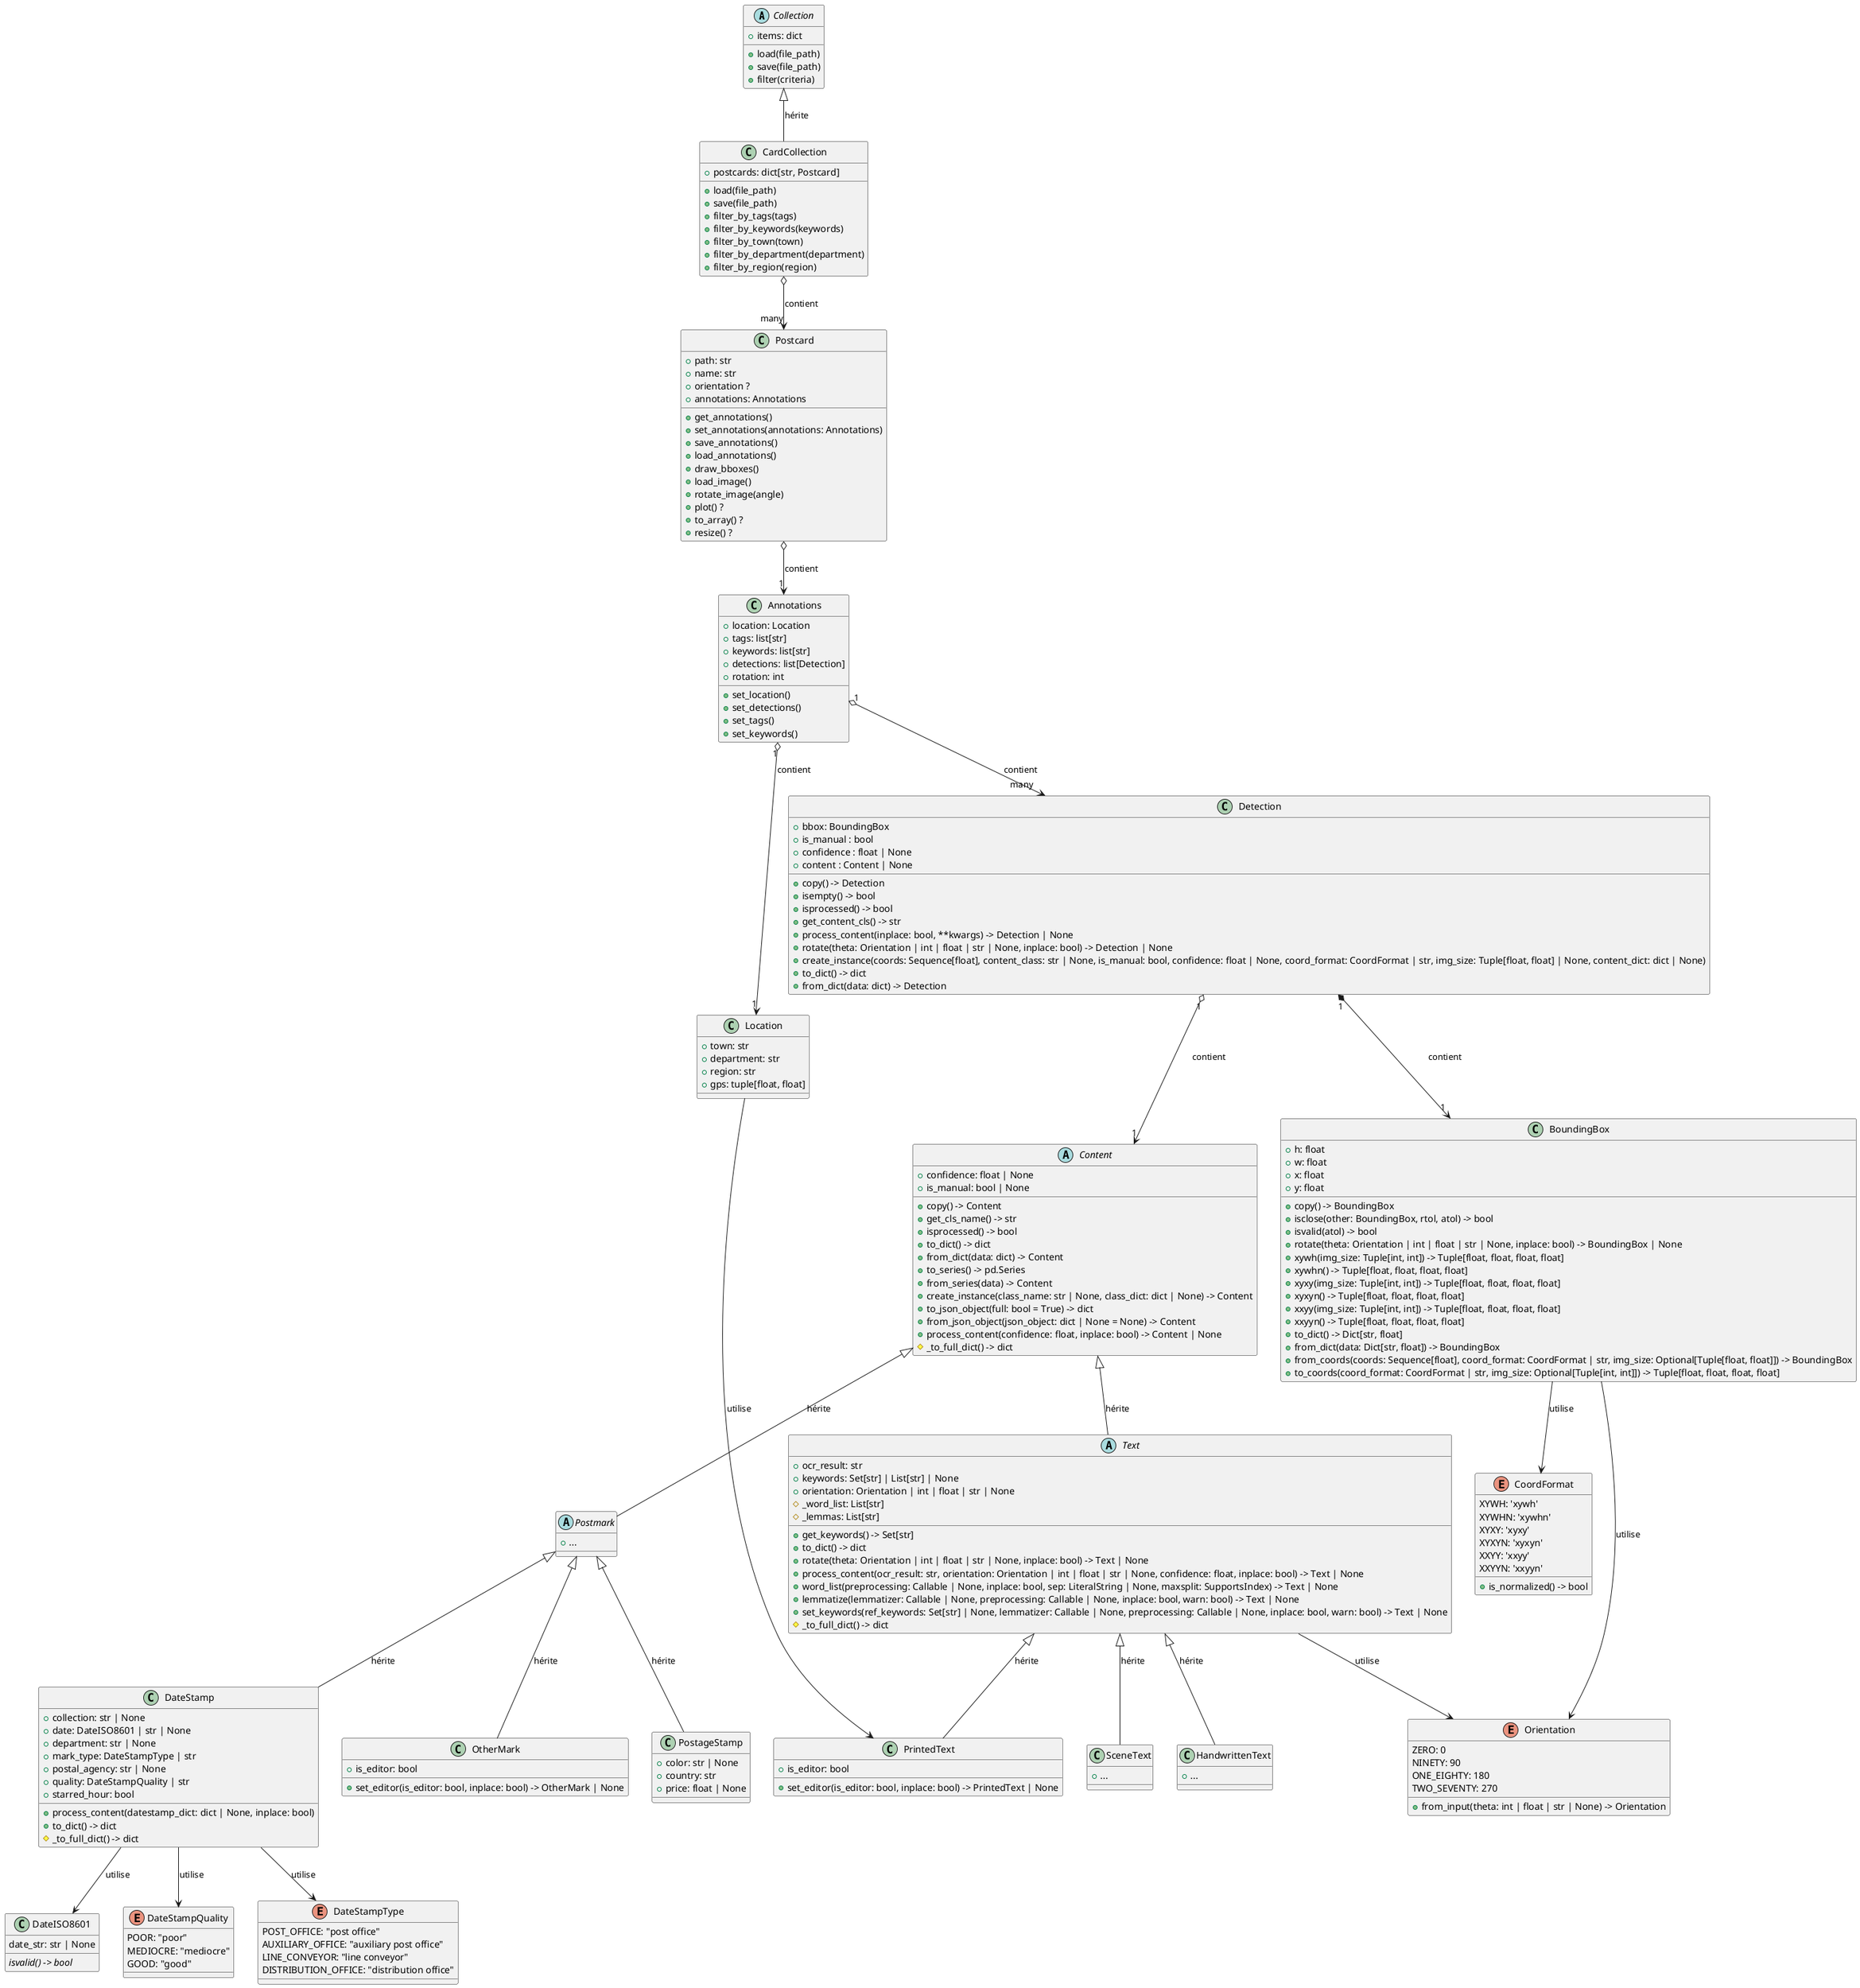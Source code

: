 @startuml classes
set namespaceSeparator none

' collection.py

abstract class Collection {
  + items: dict
  + load(file_path)
  + save(file_path)
  + filter(criteria)
}

class CardCollection {
  + postcards: dict[str, Postcard]
  + load(file_path)
  + save(file_path)
  + filter_by_tags(tags)
  + filter_by_keywords(keywords)
  + filter_by_town(town)
  + filter_by_department(department)
  + filter_by_region(region)
}

' postcard.py

class Postcard {
  + path: str
  + name: str
  + orientation ?
  + annotations: Annotations
  + get_annotations()
  + set_annotations(annotations: Annotations)
  + save_annotations()
  + load_annotations()
  + draw_bboxes()
  + load_image()
  + rotate_image(angle)
  + plot() ?
  + to_array() ?
  + resize() ?
}

class Annotations {
  + location: Location
  + tags: list[str]
  + keywords: list[str]
  + detections: list[Detection]
  + rotation: int
'  + to_tensor()
'  + to_yolo_format()
'  + to_cvat_format()
  + set_location()
  + set_detections()
  + set_tags()
  + set_keywords()
}

class Location {
  + town: str
  + department: str
  + region: str
  + gps: tuple[float, float]
}
' detection.py

class "Detection" as Detection {
  + bbox: BoundingBox
  + is_manual : bool
  + confidence : float | None
  + content : Content | None
  + copy() -> Detection
  + isempty() -> bool
  + isprocessed() -> bool
  + get_content_cls() -> str
  + process_content(inplace: bool, **kwargs) -> Detection | None
  + rotate(theta: Orientation | int | float | str | None, inplace: bool) -> Detection | None
  + create_instance(coords: Sequence[float], content_class: str | None, is_manual: bool, confidence: float | None, coord_format: CoordFormat | str, img_size: Tuple[float, float] | None, content_dict: dict | None)
  + to_dict() -> dict
  + from_dict(data: dict) -> Detection
}

class "BoundingBox" as BoundingBox {
  + h: float
  + w: float
  + x: float
  + y: float
  + copy() -> BoundingBox
  + isclose(other: BoundingBox, rtol, atol) -> bool
  + isvalid(atol) -> bool
  + rotate(theta: Orientation | int | float | str | None, inplace: bool) -> BoundingBox | None
  + xywh(img_size: Tuple[int, int]) -> Tuple[float, float, float, float]
  + xywhn() -> Tuple[float, float, float, float]
  + xyxy(img_size: Tuple[int, int]) -> Tuple[float, float, float, float]
  + xyxyn() -> Tuple[float, float, float, float]
  + xxyy(img_size: Tuple[int, int]) -> Tuple[float, float, float, float]
  + xxyyn() -> Tuple[float, float, float, float]
  + to_dict() -> Dict[str, float]
  + from_dict(data: Dict[str, float]) -> BoundingBox
  + from_coords(coords: Sequence[float], coord_format: CoordFormat | str, img_size: Optional[Tuple[float, float]]) -> BoundingBox
  + to_coords(coord_format: CoordFormat | str, img_size: Optional[Tuple[int, int]]) -> Tuple[float, float, float, float]
}

enum "CoordFormat" as CoordFormat {
  XYWH: 'xywh'
  XYWHN: 'xywhn'
  XYXY: 'xyxy'
  XYXYN: 'xyxyn'
  XXYY: 'xxyy'
  XXYYN: 'xxyyn'
  + is_normalized() -> bool
}

' content.py

abstract class "Content" as Content {
  + confidence: float | None
  + is_manual: bool | None
  + copy() -> Content
  + get_cls_name() -> str
  + isprocessed() -> bool
  + to_dict() -> dict
  + from_dict(data: dict) -> Content
  + to_series() -> pd.Series
  + from_series(data) -> Content
  + create_instance(class_name: str | None, class_dict: dict | None) -> Content
  + to_json_object(full: bool = True) -> dict
  + from_json_object(json_object: dict | None = None) -> Content
  + process_content(confidence: float, inplace: bool) -> Content | None
  # _to_full_dict() -> dict
}

abstract class "Text" as Text {
  + ocr_result: str
  + keywords: Set[str] | List[str] | None
  + orientation: Orientation | int | float | str | None
  # _word_list: List[str]
  # _lemmas: List[str]
  + get_keywords() -> Set[str]
  + to_dict() -> dict
  + rotate(theta: Orientation | int | float | str | None, inplace: bool) -> Text | None
  + process_content(ocr_result: str, orientation: Orientation | int | float | str | None, confidence: float, inplace: bool) -> Text | None
  + word_list(preprocessing: Callable | None, inplace: bool, sep: LiteralString | None, maxsplit: SupportsIndex) -> Text | None
  + lemmatize(lemmatizer: Callable | None, preprocessing: Callable | None, inplace: bool, warn: bool) -> Text | None
  + set_keywords(ref_keywords: Set[str] | None, lemmatizer: Callable | None, preprocessing: Callable | None, inplace: bool, warn: bool) -> Text | None
  # _to_full_dict() -> dict
}

abstract class "Postmark" as Postmark {
  + ...
}

class "PrintedText" as PrintedText {
  + is_editor: bool
  + set_editor(is_editor: bool, inplace: bool) -> PrintedText | None
}

class "HandwrittenText" as HandwrittenText {
  + ...
}

class "SceneText" as SceneText {
  + ...
}

class "PostageStamp" as PostageStamp {
  + color: str | None
  + country: str
  + price: float | None
}

class "DateStamp" as DateStamp {
  + collection: str | None
  + date: DateISO8601 | str | None
  + department: str | None
  + mark_type: DateStampType | str
  + postal_agency: str | None
  + quality: DateStampQuality | str
  + starred_hour: bool
  + process_content(datestamp_dict: dict | None, inplace: bool)
  + to_dict() -> dict
  # _to_full_dict() -> dict
}

class "OtherMark" as OtherMark {
  + is_editor: bool
  + set_editor(is_editor: bool, inplace: bool) -> OtherMark | None
}

class "DateISO8601" as DateISO8601 {
  date_str: str | None
  {abstract}isvalid() -> bool
}
enum "DateStampQuality" as DateStampQuality {
  POOR: "poor"
  MEDIOCRE: "mediocre"
  GOOD: "good"
}
enum "DateStampType" as DateStampType {
  POST_OFFICE: "post office"
  AUXILIARY_OFFICE: "auxiliary post office"
  LINE_CONVEYOR: "line conveyor"
  DISTRIBUTION_OFFICE: "distribution office"
}
enum "Orientation" as Orientation {
  ZERO: 0
  NINETY: 90
  ONE_EIGHTY: 180
  TWO_SEVENTY: 270
  + from_input(theta: int | float | str | None) -> Orientation
}

' Relations
Collection <|-- CardCollection : hérite
CardCollection o--> "many" Postcard : contient
Postcard o--> "1" Annotations : contient
Annotations "1" o--> "1" Location : contient
Location --> PrintedText : utilise
Annotations "1" o--> "many" Detection : contient
Detection "1" *--> "1" BoundingBox : contient
BoundingBox --> Orientation : utilise
BoundingBox --> CoordFormat : utilise
Detection "1" o--> "1" Content : contient
Content <|-- Text : hérite
Text --> Orientation : utilise
Content <|-- Postmark : hérite
Text <|-- PrintedText : hérite
Text <|-- HandwrittenText : hérite
Text <|-- SceneText : hérite
Postmark <|-- PostageStamp : hérite
Postmark <|-- DateStamp : hérite
DateStamp --> DateISO8601 : utilise
DateStamp --> DateStampQuality : utilise
DateStamp --> DateStampType : utilise
Postmark <|-- OtherMark : hérite
@enduml